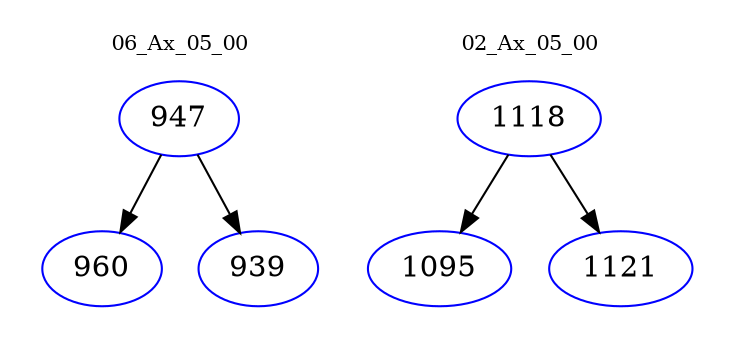 digraph{
subgraph cluster_0 {
color = white
label = "06_Ax_05_00";
fontsize=10;
T0_947 [label="947", color="blue"]
T0_947 -> T0_960 [color="black"]
T0_960 [label="960", color="blue"]
T0_947 -> T0_939 [color="black"]
T0_939 [label="939", color="blue"]
}
subgraph cluster_1 {
color = white
label = "02_Ax_05_00";
fontsize=10;
T1_1118 [label="1118", color="blue"]
T1_1118 -> T1_1095 [color="black"]
T1_1095 [label="1095", color="blue"]
T1_1118 -> T1_1121 [color="black"]
T1_1121 [label="1121", color="blue"]
}
}
